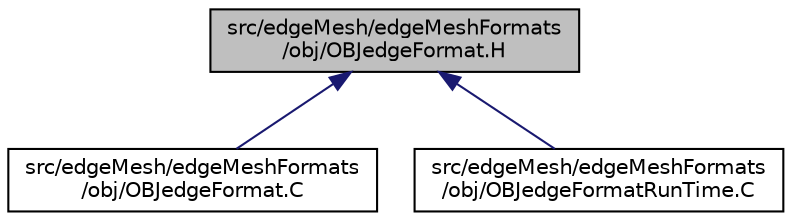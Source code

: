 digraph "src/edgeMesh/edgeMeshFormats/obj/OBJedgeFormat.H"
{
  bgcolor="transparent";
  edge [fontname="Helvetica",fontsize="10",labelfontname="Helvetica",labelfontsize="10"];
  node [fontname="Helvetica",fontsize="10",shape=record];
  Node160 [label="src/edgeMesh/edgeMeshFormats\l/obj/OBJedgeFormat.H",height=0.2,width=0.4,color="black", fillcolor="grey75", style="filled", fontcolor="black"];
  Node160 -> Node161 [dir="back",color="midnightblue",fontsize="10",style="solid",fontname="Helvetica"];
  Node161 [label="src/edgeMesh/edgeMeshFormats\l/obj/OBJedgeFormat.C",height=0.2,width=0.4,color="black",URL="$a00959.html"];
  Node160 -> Node162 [dir="back",color="midnightblue",fontsize="10",style="solid",fontname="Helvetica"];
  Node162 [label="src/edgeMesh/edgeMeshFormats\l/obj/OBJedgeFormatRunTime.C",height=0.2,width=0.4,color="black",URL="$a00965.html"];
}
